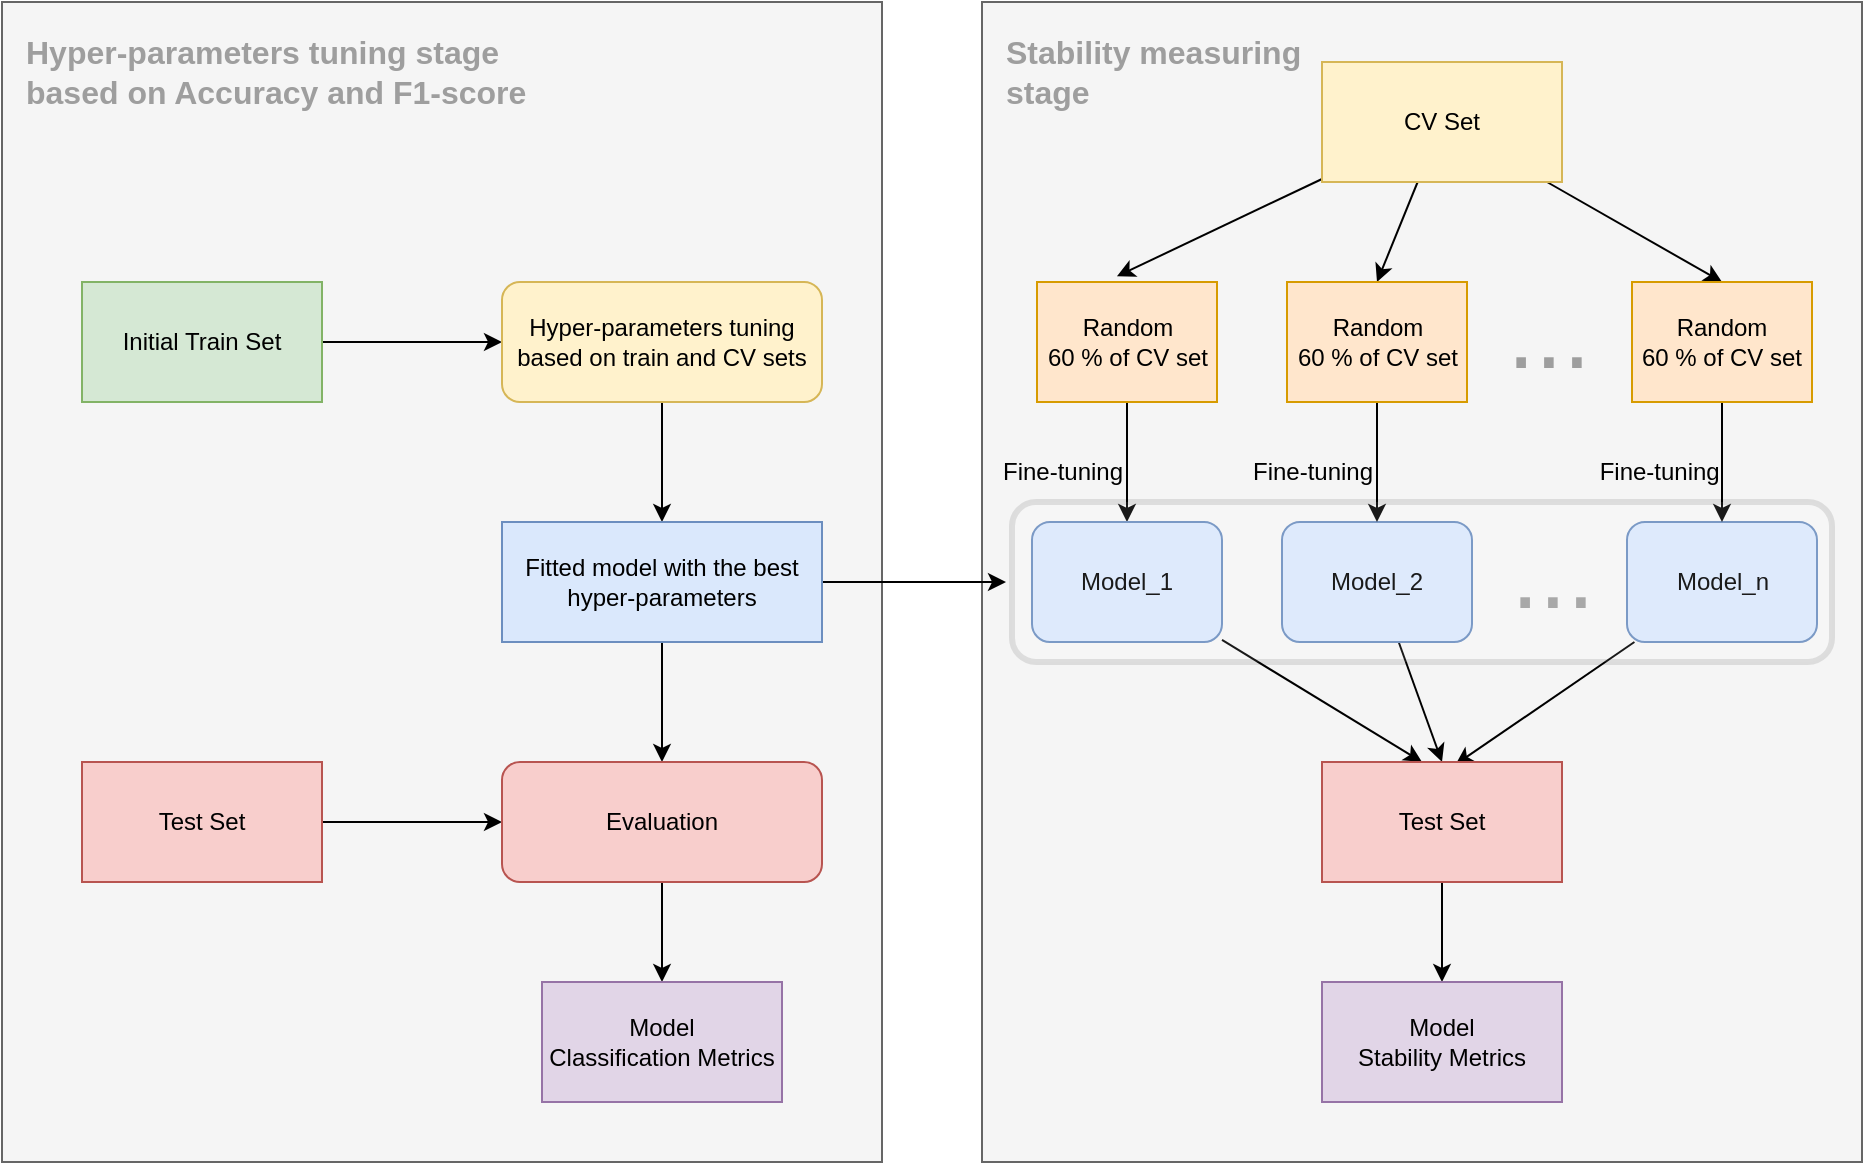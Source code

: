 <mxfile version="20.5.3"><diagram id="kCpc5VTJgq2N_jMLt8dC" name="Page-1"><mxGraphModel dx="1125" dy="1737" grid="1" gridSize="10" guides="1" tooltips="1" connect="1" arrows="1" fold="1" page="1" pageScale="1" pageWidth="850" pageHeight="1100" math="0" shadow="0"><root><mxCell id="0"/><mxCell id="1" parent="0"/><mxCell id="vi98yYl0m8xDigOCGaiN-44" value="" style="rounded=0;whiteSpace=wrap;html=1;fontSize=50;fillColor=#f5f5f5;fontColor=#333333;strokeColor=#666666;" vertex="1" parent="1"><mxGeometry x="510" y="-10" width="440" height="580" as="geometry"/></mxCell><mxCell id="vi98yYl0m8xDigOCGaiN-43" value="" style="rounded=0;whiteSpace=wrap;html=1;fontSize=50;fillColor=#f5f5f5;fontColor=#333333;strokeColor=#666666;" vertex="1" parent="1"><mxGeometry x="20" y="-10" width="440" height="580" as="geometry"/></mxCell><mxCell id="vi98yYl0m8xDigOCGaiN-12" style="rounded=0;orthogonalLoop=1;jettySize=auto;html=1;entryX=0;entryY=0.5;entryDx=0;entryDy=0;fontSize=50;fontColor=#9E9E9E;" edge="1" parent="1" source="s-ULQwAiQKpJCD7pacob-1" target="vi98yYl0m8xDigOCGaiN-1"><mxGeometry relative="1" as="geometry"/></mxCell><mxCell id="s-ULQwAiQKpJCD7pacob-1" value="Initial Train Set" style="rounded=0;whiteSpace=wrap;html=1;fillColor=#d5e8d4;strokeColor=#82b366;" parent="1" vertex="1"><mxGeometry x="60" y="130" width="120" height="60" as="geometry"/></mxCell><mxCell id="vi98yYl0m8xDigOCGaiN-21" style="edgeStyle=none;rounded=0;orthogonalLoop=1;jettySize=auto;html=1;entryX=0.5;entryY=0;entryDx=0;entryDy=0;fontSize=50;fontColor=#9E9E9E;" edge="1" parent="1" source="s-ULQwAiQKpJCD7pacob-2" target="vi98yYl0m8xDigOCGaiN-7"><mxGeometry relative="1" as="geometry"/></mxCell><mxCell id="vi98yYl0m8xDigOCGaiN-22" style="edgeStyle=none;rounded=0;orthogonalLoop=1;jettySize=auto;html=1;entryX=0.5;entryY=0;entryDx=0;entryDy=0;fontSize=50;fontColor=#9E9E9E;" edge="1" parent="1" source="s-ULQwAiQKpJCD7pacob-2" target="vi98yYl0m8xDigOCGaiN-8"><mxGeometry relative="1" as="geometry"/></mxCell><mxCell id="vi98yYl0m8xDigOCGaiN-23" style="edgeStyle=none;rounded=0;orthogonalLoop=1;jettySize=auto;html=1;entryX=0.444;entryY=-0.047;entryDx=0;entryDy=0;entryPerimeter=0;fontSize=50;fontColor=#9E9E9E;" edge="1" parent="1" source="s-ULQwAiQKpJCD7pacob-2" target="s-ULQwAiQKpJCD7pacob-4"><mxGeometry relative="1" as="geometry"/></mxCell><mxCell id="s-ULQwAiQKpJCD7pacob-2" value="CV Set" style="rounded=0;whiteSpace=wrap;html=1;fillColor=#fff2cc;strokeColor=#d6b656;" parent="1" vertex="1"><mxGeometry x="680" y="20" width="120" height="60" as="geometry"/></mxCell><mxCell id="vi98yYl0m8xDigOCGaiN-27" style="edgeStyle=none;rounded=0;orthogonalLoop=1;jettySize=auto;html=1;entryX=0.5;entryY=0;entryDx=0;entryDy=0;fontSize=50;fontColor=#9E9E9E;" edge="1" parent="1" source="s-ULQwAiQKpJCD7pacob-4" target="s-ULQwAiQKpJCD7pacob-7"><mxGeometry relative="1" as="geometry"/></mxCell><mxCell id="s-ULQwAiQKpJCD7pacob-4" value="Random&lt;br&gt;60 % of CV set" style="rounded=0;whiteSpace=wrap;html=1;fillColor=#ffe6cc;strokeColor=#d79b00;" parent="1" vertex="1"><mxGeometry x="537.5" y="130" width="90" height="60" as="geometry"/></mxCell><mxCell id="vi98yYl0m8xDigOCGaiN-30" style="edgeStyle=none;rounded=0;orthogonalLoop=1;jettySize=auto;html=1;fontSize=50;fontColor=#9E9E9E;" edge="1" parent="1" source="s-ULQwAiQKpJCD7pacob-7"><mxGeometry relative="1" as="geometry"><mxPoint x="730" y="370" as="targetPoint"/></mxGeometry></mxCell><mxCell id="s-ULQwAiQKpJCD7pacob-7" value="Model_1" style="rounded=1;whiteSpace=wrap;html=1;fillColor=#dae8fc;strokeColor=#6c8ebf;" parent="1" vertex="1"><mxGeometry x="535" y="250" width="95" height="60" as="geometry"/></mxCell><mxCell id="vi98yYl0m8xDigOCGaiN-37" style="edgeStyle=none;rounded=0;orthogonalLoop=1;jettySize=auto;html=1;entryX=0.5;entryY=0;entryDx=0;entryDy=0;fontSize=50;fontColor=#9E9E9E;" edge="1" parent="1" source="s-ULQwAiQKpJCD7pacob-8" target="s-ULQwAiQKpJCD7pacob-10"><mxGeometry relative="1" as="geometry"/></mxCell><mxCell id="s-ULQwAiQKpJCD7pacob-8" value="Model_2" style="rounded=1;whiteSpace=wrap;html=1;fillColor=#dae8fc;strokeColor=#6c8ebf;" parent="1" vertex="1"><mxGeometry x="660" y="250" width="95" height="60" as="geometry"/></mxCell><mxCell id="vi98yYl0m8xDigOCGaiN-41" style="edgeStyle=none;rounded=0;orthogonalLoop=1;jettySize=auto;html=1;entryX=0.556;entryY=0.022;entryDx=0;entryDy=0;fontSize=50;fontColor=#9E9E9E;entryPerimeter=0;" edge="1" parent="1" source="s-ULQwAiQKpJCD7pacob-9" target="s-ULQwAiQKpJCD7pacob-10"><mxGeometry relative="1" as="geometry"/></mxCell><mxCell id="s-ULQwAiQKpJCD7pacob-9" value="Model_n" style="rounded=1;whiteSpace=wrap;html=1;fillColor=#dae8fc;strokeColor=#6c8ebf;" parent="1" vertex="1"><mxGeometry x="832.5" y="250" width="95" height="60" as="geometry"/></mxCell><mxCell id="vi98yYl0m8xDigOCGaiN-42" style="edgeStyle=none;rounded=0;orthogonalLoop=1;jettySize=auto;html=1;entryX=0.5;entryY=0;entryDx=0;entryDy=0;fontSize=50;fontColor=#9E9E9E;" edge="1" parent="1" source="s-ULQwAiQKpJCD7pacob-10" target="s-ULQwAiQKpJCD7pacob-15"><mxGeometry relative="1" as="geometry"/></mxCell><mxCell id="s-ULQwAiQKpJCD7pacob-10" value="Test Set" style="rounded=0;whiteSpace=wrap;html=1;fillColor=#f8cecc;strokeColor=#b85450;" parent="1" vertex="1"><mxGeometry x="680" y="370" width="120" height="60" as="geometry"/></mxCell><mxCell id="s-ULQwAiQKpJCD7pacob-15" value="&lt;div&gt;Model&lt;/div&gt;&lt;div&gt;Stability Metrics&lt;/div&gt;" style="rounded=0;whiteSpace=wrap;html=1;fillColor=#e1d5e7;strokeColor=#9673a6;" parent="1" vertex="1"><mxGeometry x="680" y="480" width="120" height="60" as="geometry"/></mxCell><mxCell id="vi98yYl0m8xDigOCGaiN-15" style="edgeStyle=none;rounded=0;orthogonalLoop=1;jettySize=auto;html=1;entryX=0.5;entryY=0;entryDx=0;entryDy=0;fontSize=50;fontColor=#9E9E9E;" edge="1" parent="1" source="vi98yYl0m8xDigOCGaiN-1" target="vi98yYl0m8xDigOCGaiN-2"><mxGeometry relative="1" as="geometry"/></mxCell><mxCell id="vi98yYl0m8xDigOCGaiN-1" value="Hyper-parameters tuning based on train and CV sets" style="rounded=1;whiteSpace=wrap;html=1;fillColor=#fff2cc;strokeColor=#d6b656;" vertex="1" parent="1"><mxGeometry x="270" y="130" width="160" height="60" as="geometry"/></mxCell><mxCell id="vi98yYl0m8xDigOCGaiN-16" style="edgeStyle=none;rounded=0;orthogonalLoop=1;jettySize=auto;html=1;entryX=0.5;entryY=0;entryDx=0;entryDy=0;fontSize=50;fontColor=#9E9E9E;" edge="1" parent="1" source="vi98yYl0m8xDigOCGaiN-2" target="vi98yYl0m8xDigOCGaiN-4"><mxGeometry relative="1" as="geometry"/></mxCell><mxCell id="vi98yYl0m8xDigOCGaiN-58" style="edgeStyle=none;rounded=0;orthogonalLoop=1;jettySize=auto;html=1;fontSize=12;fontColor=none;" edge="1" parent="1" source="vi98yYl0m8xDigOCGaiN-2" target="vi98yYl0m8xDigOCGaiN-54"><mxGeometry relative="1" as="geometry"/></mxCell><mxCell id="vi98yYl0m8xDigOCGaiN-2" value="Fitted model with the best hyper-parameters" style="rounded=0;whiteSpace=wrap;html=1;fillColor=#dae8fc;strokeColor=#6c8ebf;" vertex="1" parent="1"><mxGeometry x="270" y="250" width="160" height="60" as="geometry"/></mxCell><mxCell id="vi98yYl0m8xDigOCGaiN-17" style="edgeStyle=none;rounded=0;orthogonalLoop=1;jettySize=auto;html=1;entryX=0;entryY=0.5;entryDx=0;entryDy=0;fontSize=50;fontColor=#9E9E9E;" edge="1" parent="1" source="vi98yYl0m8xDigOCGaiN-3" target="vi98yYl0m8xDigOCGaiN-4"><mxGeometry relative="1" as="geometry"/></mxCell><mxCell id="vi98yYl0m8xDigOCGaiN-3" value="Test Set" style="rounded=0;whiteSpace=wrap;html=1;fillColor=#f8cecc;strokeColor=#b85450;" vertex="1" parent="1"><mxGeometry x="60" y="370" width="120" height="60" as="geometry"/></mxCell><mxCell id="vi98yYl0m8xDigOCGaiN-61" style="edgeStyle=none;rounded=0;orthogonalLoop=1;jettySize=auto;html=1;entryX=0.5;entryY=0;entryDx=0;entryDy=0;fontSize=12;fontColor=none;" edge="1" parent="1" source="vi98yYl0m8xDigOCGaiN-4" target="vi98yYl0m8xDigOCGaiN-59"><mxGeometry relative="1" as="geometry"/></mxCell><mxCell id="vi98yYl0m8xDigOCGaiN-4" value="Evaluation" style="rounded=1;whiteSpace=wrap;html=1;fillColor=#f8cecc;strokeColor=#b85450;" vertex="1" parent="1"><mxGeometry x="270" y="370" width="160" height="60" as="geometry"/></mxCell><mxCell id="vi98yYl0m8xDigOCGaiN-28" style="edgeStyle=none;rounded=0;orthogonalLoop=1;jettySize=auto;html=1;entryX=0.5;entryY=0;entryDx=0;entryDy=0;fontSize=50;fontColor=#9E9E9E;" edge="1" parent="1" source="vi98yYl0m8xDigOCGaiN-7" target="s-ULQwAiQKpJCD7pacob-8"><mxGeometry relative="1" as="geometry"/></mxCell><mxCell id="vi98yYl0m8xDigOCGaiN-7" value="Random&lt;br&gt;60 % of CV set" style="rounded=0;whiteSpace=wrap;html=1;fillColor=#ffe6cc;strokeColor=#d79b00;" vertex="1" parent="1"><mxGeometry x="662.5" y="130" width="90" height="60" as="geometry"/></mxCell><mxCell id="vi98yYl0m8xDigOCGaiN-29" style="edgeStyle=none;rounded=0;orthogonalLoop=1;jettySize=auto;html=1;entryX=0.5;entryY=0;entryDx=0;entryDy=0;fontSize=50;fontColor=#9E9E9E;" edge="1" parent="1" source="vi98yYl0m8xDigOCGaiN-8" target="s-ULQwAiQKpJCD7pacob-9"><mxGeometry relative="1" as="geometry"/></mxCell><mxCell id="vi98yYl0m8xDigOCGaiN-8" value="Random&lt;br&gt;60 % of CV set" style="rounded=0;whiteSpace=wrap;html=1;fillColor=#ffe6cc;strokeColor=#d79b00;" vertex="1" parent="1"><mxGeometry x="835" y="130" width="90" height="60" as="geometry"/></mxCell><mxCell id="vi98yYl0m8xDigOCGaiN-9" value="&lt;font style=&quot;font-size: 50px;&quot; color=&quot;#9E9E9E&quot;&gt;...&lt;/font&gt;" style="text;html=1;align=center;verticalAlign=middle;resizable=0;points=[];autosize=1;strokeColor=none;fillColor=none;" vertex="1" parent="1"><mxGeometry x="757.5" y="120" width="70" height="70" as="geometry"/></mxCell><mxCell id="vi98yYl0m8xDigOCGaiN-10" value="&lt;font style=&quot;font-size: 50px;&quot; color=&quot;#9E9E9E&quot;&gt;...&lt;/font&gt;" style="text;html=1;align=center;verticalAlign=middle;resizable=0;points=[];autosize=1;strokeColor=none;fillColor=none;" vertex="1" parent="1"><mxGeometry x="760" y="240" width="70" height="70" as="geometry"/></mxCell><mxCell id="vi98yYl0m8xDigOCGaiN-46" value="&lt;div style=&quot;font-size: 16px;&quot; align=&quot;left&quot;&gt;&lt;font color=&quot;#9E9E9E&quot;&gt;&lt;b&gt;&lt;font style=&quot;font-size: 16px;&quot;&gt;Hyper-parameters tuning stage&lt;br&gt;&lt;/font&gt;&lt;/b&gt;&lt;/font&gt;&lt;/div&gt;&lt;div style=&quot;font-size: 16px;&quot; align=&quot;left&quot;&gt;&lt;font color=&quot;#9E9E9E&quot;&gt;&lt;b&gt;&lt;font style=&quot;font-size: 16px;&quot;&gt;based on Accuracy and F1-score&lt;/font&gt;&lt;/b&gt;&lt;/font&gt;&lt;/div&gt;" style="text;html=1;align=left;verticalAlign=middle;resizable=0;points=[];autosize=1;strokeColor=none;fillColor=none;fontSize=12;fontColor=#000000;" vertex="1" parent="1"><mxGeometry x="30" width="270" height="50" as="geometry"/></mxCell><mxCell id="vi98yYl0m8xDigOCGaiN-48" value="&lt;div style=&quot;font-size: 16px;&quot; align=&quot;left&quot;&gt;&lt;font color=&quot;#9E9E9E&quot;&gt;&lt;b&gt;&lt;font style=&quot;font-size: 16px;&quot;&gt;Stability measuring&lt;/font&gt;&lt;/b&gt;&lt;/font&gt;&lt;/div&gt;&lt;div style=&quot;font-size: 16px;&quot; align=&quot;left&quot;&gt;&lt;font color=&quot;#9E9E9E&quot;&gt;&lt;b&gt;&lt;font style=&quot;font-size: 16px;&quot;&gt;stage&lt;br&gt;&lt;/font&gt;&lt;/b&gt;&lt;/font&gt;&lt;/div&gt;" style="text;html=1;align=left;verticalAlign=middle;resizable=0;points=[];autosize=1;strokeColor=none;fillColor=none;fontSize=12;fontColor=#000000;" vertex="1" parent="1"><mxGeometry x="520" width="170" height="50" as="geometry"/></mxCell><mxCell id="vi98yYl0m8xDigOCGaiN-50" value="Fine-tuning" style="text;html=1;align=center;verticalAlign=middle;resizable=0;points=[];autosize=1;strokeColor=none;fillColor=none;fontSize=12;fontColor=none;" vertex="1" parent="1"><mxGeometry x="510" y="210" width="80" height="30" as="geometry"/></mxCell><mxCell id="vi98yYl0m8xDigOCGaiN-51" value="&amp;nbsp;&amp;nbsp; Fine-tuning" style="text;html=1;align=center;verticalAlign=middle;resizable=0;points=[];autosize=1;strokeColor=none;fillColor=none;fontSize=12;fontColor=none;" vertex="1" parent="1"><mxGeometry x="625" y="210" width="90" height="30" as="geometry"/></mxCell><mxCell id="vi98yYl0m8xDigOCGaiN-52" value="&amp;nbsp; Fine-tuning" style="text;html=1;align=center;verticalAlign=middle;resizable=0;points=[];autosize=1;strokeColor=none;fillColor=none;fontSize=12;fontColor=none;" vertex="1" parent="1"><mxGeometry x="800" y="210" width="90" height="30" as="geometry"/></mxCell><mxCell id="vi98yYl0m8xDigOCGaiN-54" value="" style="rounded=1;whiteSpace=wrap;html=1;fontSize=12;fontColor=none;opacity=10;strokeWidth=3;perimeterSpacing=3;" vertex="1" parent="1"><mxGeometry x="525" y="240" width="410" height="80" as="geometry"/></mxCell><mxCell id="vi98yYl0m8xDigOCGaiN-59" value="&lt;div&gt;Model&lt;/div&gt;&lt;div&gt;Classification Metrics&lt;/div&gt;" style="rounded=0;whiteSpace=wrap;html=1;fillColor=#e1d5e7;strokeColor=#9673a6;" vertex="1" parent="1"><mxGeometry x="290" y="480" width="120" height="60" as="geometry"/></mxCell></root></mxGraphModel></diagram></mxfile>